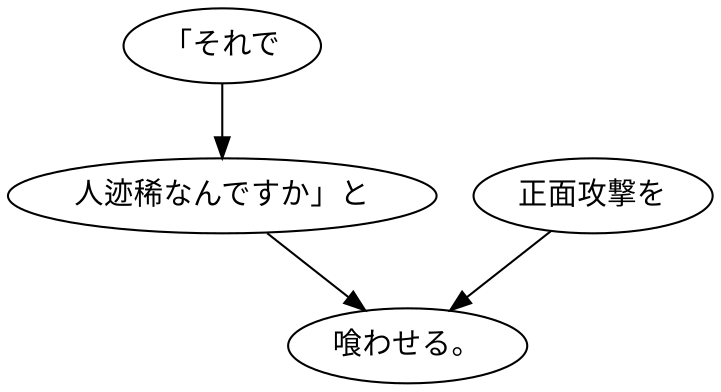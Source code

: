 digraph graph8011 {
	node0 [label="「それで"];
	node1 [label="人迹稀なんですか」と"];
	node2 [label="正面攻撃を"];
	node3 [label="喰わせる。"];
	node0 -> node1;
	node1 -> node3;
	node2 -> node3;
}
